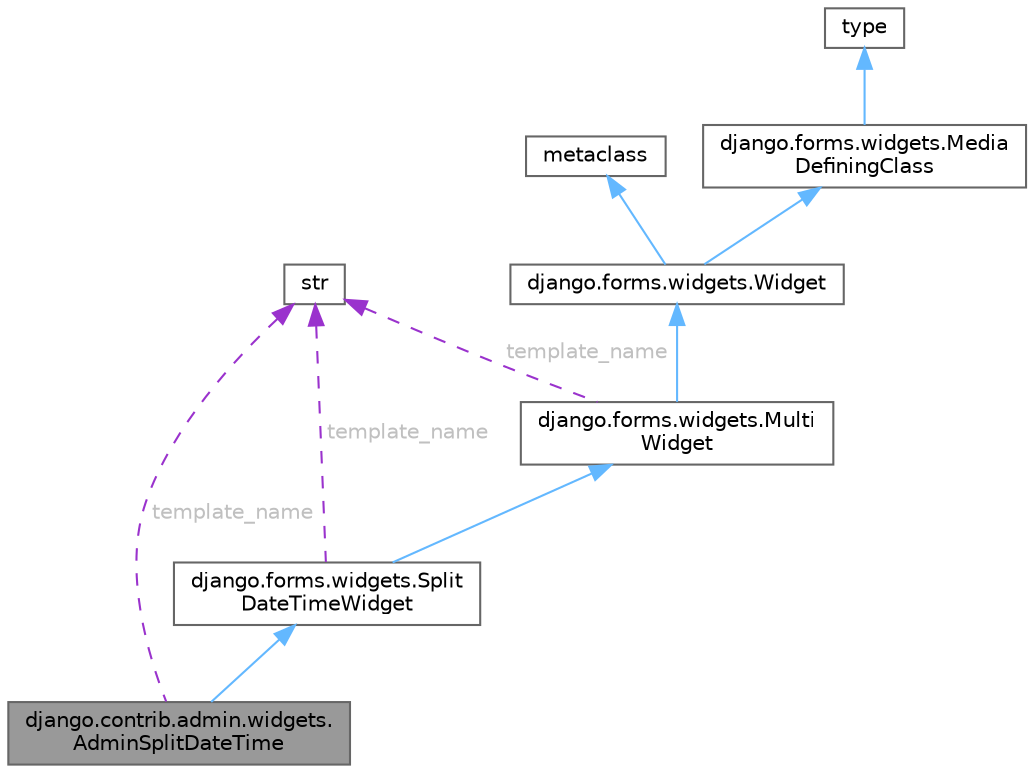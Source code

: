 digraph "django.contrib.admin.widgets.AdminSplitDateTime"
{
 // LATEX_PDF_SIZE
  bgcolor="transparent";
  edge [fontname=Helvetica,fontsize=10,labelfontname=Helvetica,labelfontsize=10];
  node [fontname=Helvetica,fontsize=10,shape=box,height=0.2,width=0.4];
  Node1 [id="Node000001",label="django.contrib.admin.widgets.\lAdminSplitDateTime",height=0.2,width=0.4,color="gray40", fillcolor="grey60", style="filled", fontcolor="black",tooltip=" "];
  Node2 -> Node1 [id="edge1_Node000001_Node000002",dir="back",color="steelblue1",style="solid",tooltip=" "];
  Node2 [id="Node000002",label="django.forms.widgets.Split\lDateTimeWidget",height=0.2,width=0.4,color="gray40", fillcolor="white", style="filled",URL="$classdjango_1_1forms_1_1widgets_1_1_split_date_time_widget.html",tooltip=" "];
  Node3 -> Node2 [id="edge2_Node000002_Node000003",dir="back",color="steelblue1",style="solid",tooltip=" "];
  Node3 [id="Node000003",label="django.forms.widgets.Multi\lWidget",height=0.2,width=0.4,color="gray40", fillcolor="white", style="filled",URL="$classdjango_1_1forms_1_1widgets_1_1_multi_widget.html",tooltip=" "];
  Node4 -> Node3 [id="edge3_Node000003_Node000004",dir="back",color="steelblue1",style="solid",tooltip=" "];
  Node4 [id="Node000004",label="django.forms.widgets.Widget",height=0.2,width=0.4,color="gray40", fillcolor="white", style="filled",URL="$classdjango_1_1forms_1_1widgets_1_1_widget.html",tooltip=" "];
  Node5 -> Node4 [id="edge4_Node000004_Node000005",dir="back",color="steelblue1",style="solid",tooltip=" "];
  Node5 [id="Node000005",label="metaclass",height=0.2,width=0.4,color="gray40", fillcolor="white", style="filled",tooltip=" "];
  Node6 -> Node4 [id="edge5_Node000004_Node000006",dir="back",color="steelblue1",style="solid",tooltip=" "];
  Node6 [id="Node000006",label="django.forms.widgets.Media\lDefiningClass",height=0.2,width=0.4,color="gray40", fillcolor="white", style="filled",URL="$classdjango_1_1forms_1_1widgets_1_1_media_defining_class.html",tooltip=" "];
  Node7 -> Node6 [id="edge6_Node000006_Node000007",dir="back",color="steelblue1",style="solid",tooltip=" "];
  Node7 [id="Node000007",label="type",height=0.2,width=0.4,color="gray40", fillcolor="white", style="filled",tooltip=" "];
  Node8 -> Node3 [id="edge7_Node000003_Node000008",dir="back",color="darkorchid3",style="dashed",tooltip=" ",label=" template_name",fontcolor="grey" ];
  Node8 [id="Node000008",label="str",height=0.2,width=0.4,color="gray40", fillcolor="white", style="filled",tooltip=" "];
  Node8 -> Node2 [id="edge8_Node000002_Node000008",dir="back",color="darkorchid3",style="dashed",tooltip=" ",label=" template_name",fontcolor="grey" ];
  Node8 -> Node1 [id="edge9_Node000001_Node000008",dir="back",color="darkorchid3",style="dashed",tooltip=" ",label=" template_name",fontcolor="grey" ];
}

